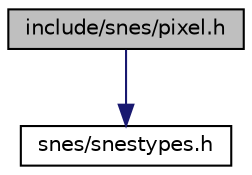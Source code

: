 digraph "include/snes/pixel.h"
{
 // LATEX_PDF_SIZE
  edge [fontname="Helvetica",fontsize="10",labelfontname="Helvetica",labelfontsize="10"];
  node [fontname="Helvetica",fontsize="10",shape=record];
  Node1 [label="include/snes/pixel.h",height=0.2,width=0.4,color="black", fillcolor="grey75", style="filled", fontcolor="black",tooltip="contains the basic definitions for doing a pixel per pixel mode for SNES."];
  Node1 -> Node2 [color="midnightblue",fontsize="10",style="solid",fontname="Helvetica"];
  Node2 [label="snes/snestypes.h",height=0.2,width=0.4,color="black", fillcolor="white", style="filled",URL="$snestypes_8h.html",tooltip="Custom types used by libsnes."];
}
